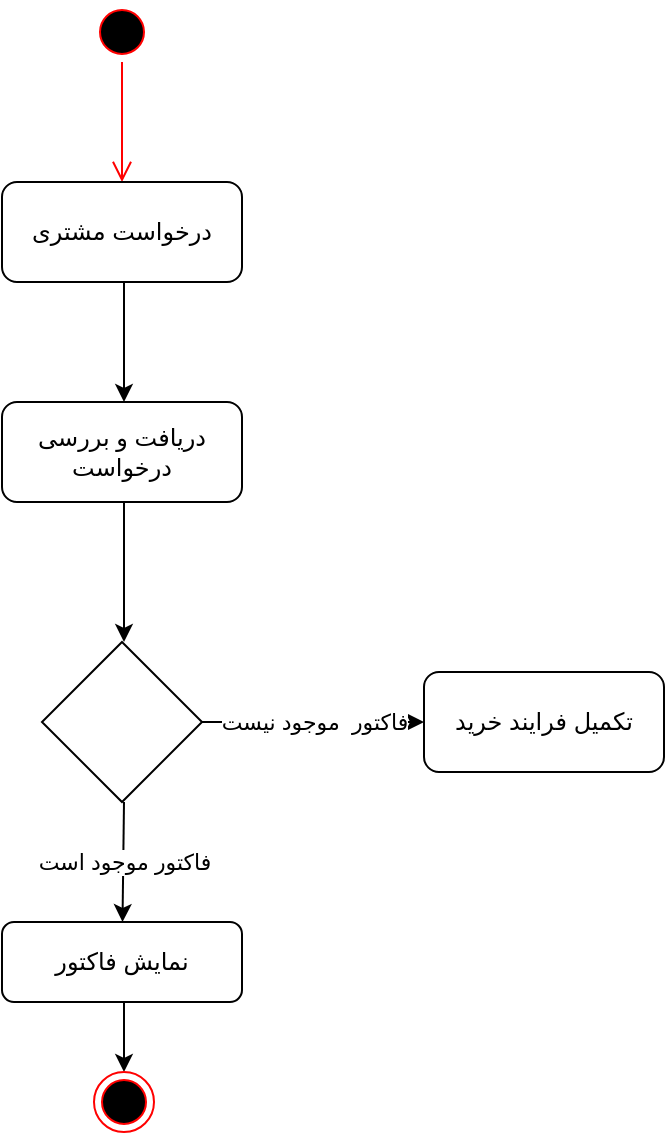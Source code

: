 <mxfile version="14.8.3" type="github">
  <diagram id="lASa3ghBS5Gd1QjK2SNY" name="Page-1">
    <mxGraphModel dx="1102" dy="582" grid="1" gridSize="10" guides="1" tooltips="1" connect="1" arrows="1" fold="1" page="1" pageScale="1" pageWidth="827" pageHeight="1169" math="0" shadow="0">
      <root>
        <mxCell id="0" />
        <mxCell id="1" parent="0" />
        <mxCell id="Uqeow2bHg23IDJBwXBiP-1" value="" style="ellipse;html=1;shape=startState;fillColor=#000000;strokeColor=#ff0000;" vertex="1" parent="1">
          <mxGeometry x="384" y="20" width="30" height="30" as="geometry" />
        </mxCell>
        <mxCell id="Uqeow2bHg23IDJBwXBiP-2" value="" style="edgeStyle=orthogonalEdgeStyle;html=1;verticalAlign=bottom;endArrow=open;endSize=8;strokeColor=#ff0000;" edge="1" source="Uqeow2bHg23IDJBwXBiP-1" parent="1">
          <mxGeometry relative="1" as="geometry">
            <mxPoint x="399" y="110" as="targetPoint" />
          </mxGeometry>
        </mxCell>
        <mxCell id="Uqeow2bHg23IDJBwXBiP-3" value="درخواست مشتری" style="rounded=1;whiteSpace=wrap;html=1;" vertex="1" parent="1">
          <mxGeometry x="339" y="110" width="120" height="50" as="geometry" />
        </mxCell>
        <mxCell id="Uqeow2bHg23IDJBwXBiP-4" value="" style="endArrow=classic;html=1;" edge="1" parent="1">
          <mxGeometry width="50" height="50" relative="1" as="geometry">
            <mxPoint x="400" y="160" as="sourcePoint" />
            <mxPoint x="400" y="220" as="targetPoint" />
          </mxGeometry>
        </mxCell>
        <mxCell id="Uqeow2bHg23IDJBwXBiP-5" value="دریافت و بررسی درخواست" style="rounded=1;whiteSpace=wrap;html=1;" vertex="1" parent="1">
          <mxGeometry x="339" y="220" width="120" height="50" as="geometry" />
        </mxCell>
        <mxCell id="Uqeow2bHg23IDJBwXBiP-6" value="" style="endArrow=classic;html=1;" edge="1" parent="1">
          <mxGeometry width="50" height="50" relative="1" as="geometry">
            <mxPoint x="400" y="270" as="sourcePoint" />
            <mxPoint x="400" y="340" as="targetPoint" />
          </mxGeometry>
        </mxCell>
        <mxCell id="Uqeow2bHg23IDJBwXBiP-7" value="" style="rhombus;whiteSpace=wrap;html=1;" vertex="1" parent="1">
          <mxGeometry x="359" y="340" width="80" height="80" as="geometry" />
        </mxCell>
        <mxCell id="Uqeow2bHg23IDJBwXBiP-8" value="فاکتور&amp;nbsp; موجود نیست" style="endArrow=classic;html=1;" edge="1" parent="1" target="Uqeow2bHg23IDJBwXBiP-9">
          <mxGeometry width="50" height="50" relative="1" as="geometry">
            <mxPoint x="439" y="380" as="sourcePoint" />
            <mxPoint x="500" y="380" as="targetPoint" />
          </mxGeometry>
        </mxCell>
        <mxCell id="Uqeow2bHg23IDJBwXBiP-9" value="تکمیل فرایند خرید" style="rounded=1;whiteSpace=wrap;html=1;" vertex="1" parent="1">
          <mxGeometry x="550" y="355" width="120" height="50" as="geometry" />
        </mxCell>
        <mxCell id="Uqeow2bHg23IDJBwXBiP-10" value="فاکتور موجود است" style="endArrow=classic;html=1;" edge="1" parent="1" target="Uqeow2bHg23IDJBwXBiP-14">
          <mxGeometry width="50" height="50" relative="1" as="geometry">
            <mxPoint x="400" y="420" as="sourcePoint" />
            <mxPoint x="400" y="480" as="targetPoint" />
          </mxGeometry>
        </mxCell>
        <mxCell id="Uqeow2bHg23IDJBwXBiP-14" value="نمایش فاکتور" style="rounded=1;whiteSpace=wrap;html=1;" vertex="1" parent="1">
          <mxGeometry x="339" y="480" width="120" height="40" as="geometry" />
        </mxCell>
        <mxCell id="Uqeow2bHg23IDJBwXBiP-15" value="" style="endArrow=classic;html=1;" edge="1" parent="1" target="Uqeow2bHg23IDJBwXBiP-16">
          <mxGeometry width="50" height="50" relative="1" as="geometry">
            <mxPoint x="400" y="520" as="sourcePoint" />
            <mxPoint x="400" y="570" as="targetPoint" />
          </mxGeometry>
        </mxCell>
        <mxCell id="Uqeow2bHg23IDJBwXBiP-16" value="" style="ellipse;html=1;shape=endState;fillColor=#000000;strokeColor=#ff0000;" vertex="1" parent="1">
          <mxGeometry x="385" y="555" width="30" height="30" as="geometry" />
        </mxCell>
      </root>
    </mxGraphModel>
  </diagram>
</mxfile>
